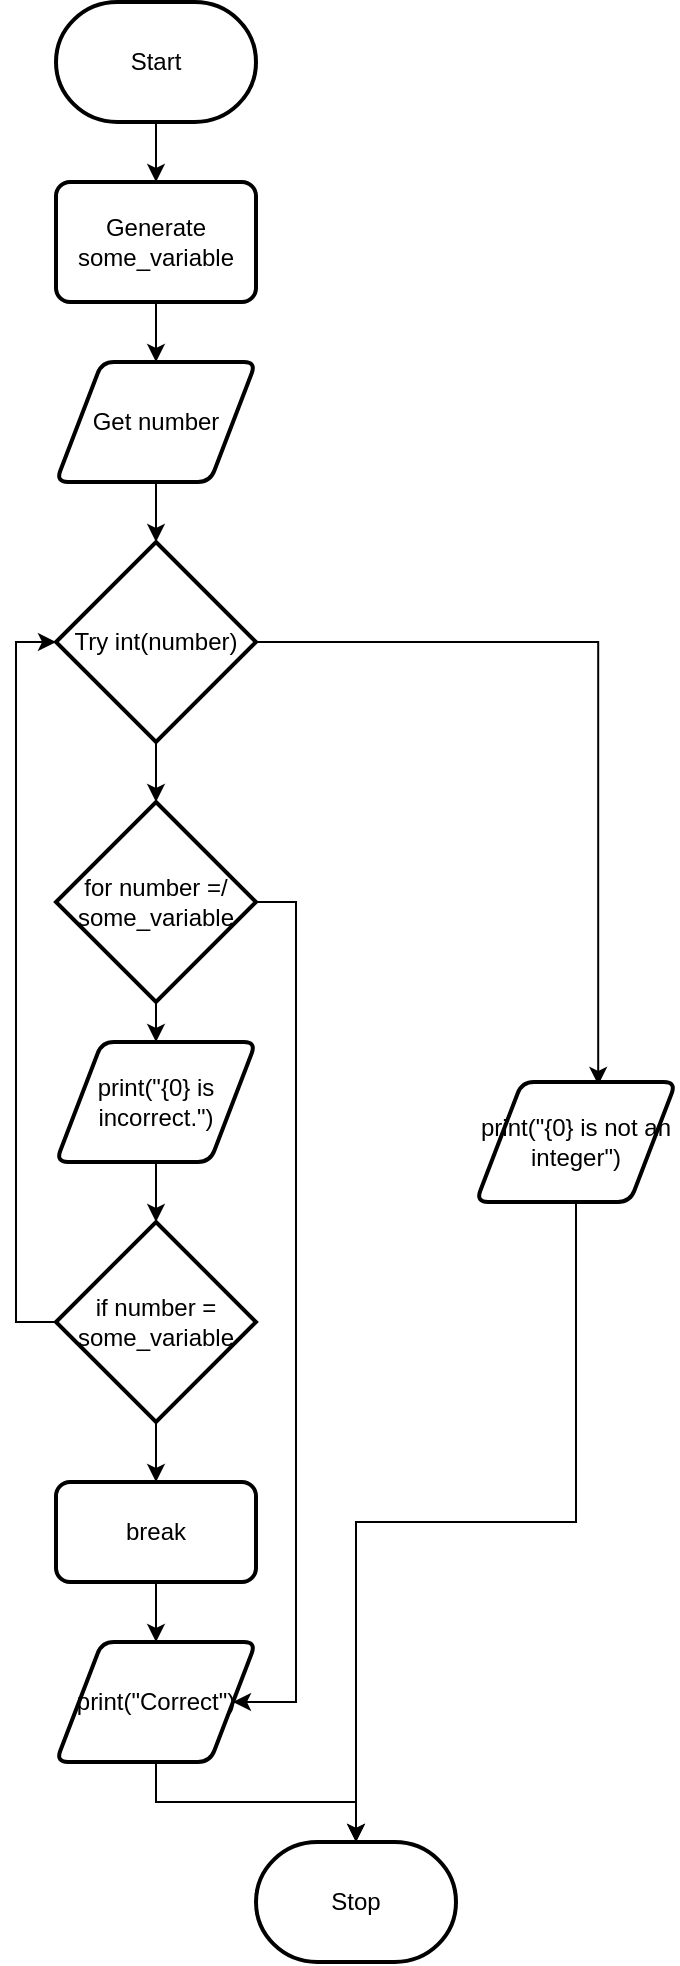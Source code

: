 <mxfile version="14.6.13" type="github"><diagram id="rT5-BQHX5ByaVIbyvw0x" name="Page-1"><mxGraphModel dx="582" dy="383" grid="1" gridSize="10" guides="1" tooltips="1" connect="1" arrows="1" fold="1" page="1" pageScale="1" pageWidth="850" pageHeight="1100" math="0" shadow="0"><root><mxCell id="0"/><mxCell id="1" parent="0"/><mxCell id="D4Q1Ec_3cPqec6CAWiIQ-16" style="edgeStyle=orthogonalEdgeStyle;rounded=0;orthogonalLoop=1;jettySize=auto;html=1;exitX=0.5;exitY=1;exitDx=0;exitDy=0;exitPerimeter=0;entryX=0.5;entryY=0;entryDx=0;entryDy=0;" parent="1" source="D4Q1Ec_3cPqec6CAWiIQ-1" target="D4Q1Ec_3cPqec6CAWiIQ-3" edge="1"><mxGeometry relative="1" as="geometry"/></mxCell><mxCell id="D4Q1Ec_3cPqec6CAWiIQ-1" value="Start" style="strokeWidth=2;html=1;shape=mxgraph.flowchart.terminator;whiteSpace=wrap;" parent="1" vertex="1"><mxGeometry x="250" y="190" width="100" height="60" as="geometry"/></mxCell><mxCell id="D4Q1Ec_3cPqec6CAWiIQ-17" style="edgeStyle=orthogonalEdgeStyle;rounded=0;orthogonalLoop=1;jettySize=auto;html=1;exitX=0.5;exitY=1;exitDx=0;exitDy=0;entryX=0.5;entryY=0;entryDx=0;entryDy=0;" parent="1" source="D4Q1Ec_3cPqec6CAWiIQ-3" target="D4Q1Ec_3cPqec6CAWiIQ-4" edge="1"><mxGeometry relative="1" as="geometry"/></mxCell><mxCell id="D4Q1Ec_3cPqec6CAWiIQ-3" value="Generate some_variable" style="rounded=1;whiteSpace=wrap;html=1;absoluteArcSize=1;arcSize=14;strokeWidth=2;" parent="1" vertex="1"><mxGeometry x="250" y="280" width="100" height="60" as="geometry"/></mxCell><mxCell id="D4Q1Ec_3cPqec6CAWiIQ-18" style="edgeStyle=orthogonalEdgeStyle;rounded=0;orthogonalLoop=1;jettySize=auto;html=1;exitX=0.5;exitY=1;exitDx=0;exitDy=0;entryX=0.5;entryY=0;entryDx=0;entryDy=0;entryPerimeter=0;" parent="1" source="D4Q1Ec_3cPqec6CAWiIQ-4" target="D4Q1Ec_3cPqec6CAWiIQ-5" edge="1"><mxGeometry relative="1" as="geometry"/></mxCell><mxCell id="D4Q1Ec_3cPqec6CAWiIQ-4" value="Get number" style="shape=parallelogram;html=1;strokeWidth=2;perimeter=parallelogramPerimeter;whiteSpace=wrap;rounded=1;arcSize=12;size=0.23;" parent="1" vertex="1"><mxGeometry x="250" y="370" width="100" height="60" as="geometry"/></mxCell><mxCell id="D4Q1Ec_3cPqec6CAWiIQ-12" style="edgeStyle=orthogonalEdgeStyle;rounded=0;orthogonalLoop=1;jettySize=auto;html=1;exitX=0.5;exitY=1;exitDx=0;exitDy=0;exitPerimeter=0;entryX=0.5;entryY=0;entryDx=0;entryDy=0;entryPerimeter=0;" parent="1" source="D4Q1Ec_3cPqec6CAWiIQ-5" target="D4Q1Ec_3cPqec6CAWiIQ-7" edge="1"><mxGeometry relative="1" as="geometry"/></mxCell><mxCell id="D4Q1Ec_3cPqec6CAWiIQ-15" style="edgeStyle=orthogonalEdgeStyle;rounded=0;orthogonalLoop=1;jettySize=auto;html=1;exitX=1;exitY=0.5;exitDx=0;exitDy=0;exitPerimeter=0;entryX=0.611;entryY=0.024;entryDx=0;entryDy=0;entryPerimeter=0;" parent="1" source="D4Q1Ec_3cPqec6CAWiIQ-5" target="D4Q1Ec_3cPqec6CAWiIQ-11" edge="1"><mxGeometry relative="1" as="geometry"/></mxCell><mxCell id="D4Q1Ec_3cPqec6CAWiIQ-5" value="Try int(number)" style="strokeWidth=2;html=1;shape=mxgraph.flowchart.decision;whiteSpace=wrap;" parent="1" vertex="1"><mxGeometry x="250" y="460" width="100" height="100" as="geometry"/></mxCell><mxCell id="vtrAEs-8hXPiwkJc4Q6O-7" style="edgeStyle=orthogonalEdgeStyle;rounded=0;orthogonalLoop=1;jettySize=auto;html=1;exitX=0.5;exitY=1;exitDx=0;exitDy=0;exitPerimeter=0;entryX=0.5;entryY=0;entryDx=0;entryDy=0;" edge="1" parent="1" source="D4Q1Ec_3cPqec6CAWiIQ-7" target="vtrAEs-8hXPiwkJc4Q6O-3"><mxGeometry relative="1" as="geometry"/></mxCell><mxCell id="vtrAEs-8hXPiwkJc4Q6O-12" style="edgeStyle=orthogonalEdgeStyle;rounded=0;orthogonalLoop=1;jettySize=auto;html=1;exitX=1;exitY=0.5;exitDx=0;exitDy=0;exitPerimeter=0;entryX=1;entryY=0.5;entryDx=0;entryDy=0;" edge="1" parent="1" source="D4Q1Ec_3cPqec6CAWiIQ-7" target="vtrAEs-8hXPiwkJc4Q6O-8"><mxGeometry relative="1" as="geometry"><Array as="points"><mxPoint x="370" y="640"/><mxPoint x="370" y="1040"/></Array></mxGeometry></mxCell><mxCell id="D4Q1Ec_3cPqec6CAWiIQ-7" value="for number =/ some_variable" style="strokeWidth=2;html=1;shape=mxgraph.flowchart.decision;whiteSpace=wrap;" parent="1" vertex="1"><mxGeometry x="250" y="590" width="100" height="100" as="geometry"/></mxCell><mxCell id="D4Q1Ec_3cPqec6CAWiIQ-10" value="Stop" style="strokeWidth=2;html=1;shape=mxgraph.flowchart.terminator;whiteSpace=wrap;" parent="1" vertex="1"><mxGeometry x="350" y="1110" width="100" height="60" as="geometry"/></mxCell><mxCell id="D4Q1Ec_3cPqec6CAWiIQ-19" style="edgeStyle=orthogonalEdgeStyle;rounded=0;orthogonalLoop=1;jettySize=auto;html=1;exitX=0.5;exitY=1;exitDx=0;exitDy=0;entryX=0.5;entryY=0;entryDx=0;entryDy=0;entryPerimeter=0;" parent="1" source="D4Q1Ec_3cPqec6CAWiIQ-11" target="D4Q1Ec_3cPqec6CAWiIQ-10" edge="1"><mxGeometry relative="1" as="geometry"/></mxCell><mxCell id="D4Q1Ec_3cPqec6CAWiIQ-11" value="print(&quot;{0} is not an integer&quot;)" style="shape=parallelogram;html=1;strokeWidth=2;perimeter=parallelogramPerimeter;whiteSpace=wrap;rounded=1;arcSize=12;size=0.23;" parent="1" vertex="1"><mxGeometry x="460" y="730" width="100" height="60" as="geometry"/></mxCell><mxCell id="vtrAEs-8hXPiwkJc4Q6O-5" style="edgeStyle=orthogonalEdgeStyle;rounded=0;orthogonalLoop=1;jettySize=auto;html=1;exitX=0.5;exitY=1;exitDx=0;exitDy=0;exitPerimeter=0;entryX=0.5;entryY=0;entryDx=0;entryDy=0;" edge="1" parent="1" source="vtrAEs-8hXPiwkJc4Q6O-2" target="vtrAEs-8hXPiwkJc4Q6O-4"><mxGeometry relative="1" as="geometry"/></mxCell><mxCell id="vtrAEs-8hXPiwkJc4Q6O-11" style="edgeStyle=orthogonalEdgeStyle;rounded=0;orthogonalLoop=1;jettySize=auto;html=1;exitX=0;exitY=0.5;exitDx=0;exitDy=0;exitPerimeter=0;entryX=0;entryY=0.5;entryDx=0;entryDy=0;entryPerimeter=0;" edge="1" parent="1" source="vtrAEs-8hXPiwkJc4Q6O-2" target="D4Q1Ec_3cPqec6CAWiIQ-5"><mxGeometry relative="1" as="geometry"/></mxCell><mxCell id="vtrAEs-8hXPiwkJc4Q6O-2" value="if number = some_variable" style="strokeWidth=2;html=1;shape=mxgraph.flowchart.decision;whiteSpace=wrap;" vertex="1" parent="1"><mxGeometry x="250" y="800" width="100" height="100" as="geometry"/></mxCell><mxCell id="vtrAEs-8hXPiwkJc4Q6O-6" style="edgeStyle=orthogonalEdgeStyle;rounded=0;orthogonalLoop=1;jettySize=auto;html=1;exitX=0.5;exitY=1;exitDx=0;exitDy=0;entryX=0.5;entryY=0;entryDx=0;entryDy=0;entryPerimeter=0;" edge="1" parent="1" source="vtrAEs-8hXPiwkJc4Q6O-3" target="vtrAEs-8hXPiwkJc4Q6O-2"><mxGeometry relative="1" as="geometry"/></mxCell><mxCell id="vtrAEs-8hXPiwkJc4Q6O-3" value="print(&quot;{0} is incorrect.&quot;)" style="shape=parallelogram;html=1;strokeWidth=2;perimeter=parallelogramPerimeter;whiteSpace=wrap;rounded=1;arcSize=12;size=0.23;" vertex="1" parent="1"><mxGeometry x="250" y="710" width="100" height="60" as="geometry"/></mxCell><mxCell id="vtrAEs-8hXPiwkJc4Q6O-9" style="edgeStyle=orthogonalEdgeStyle;rounded=0;orthogonalLoop=1;jettySize=auto;html=1;exitX=0.5;exitY=1;exitDx=0;exitDy=0;entryX=0.5;entryY=0;entryDx=0;entryDy=0;" edge="1" parent="1" source="vtrAEs-8hXPiwkJc4Q6O-4" target="vtrAEs-8hXPiwkJc4Q6O-8"><mxGeometry relative="1" as="geometry"/></mxCell><mxCell id="vtrAEs-8hXPiwkJc4Q6O-4" value="break" style="rounded=1;whiteSpace=wrap;html=1;absoluteArcSize=1;arcSize=14;strokeWidth=2;" vertex="1" parent="1"><mxGeometry x="250" y="930" width="100" height="50" as="geometry"/></mxCell><mxCell id="vtrAEs-8hXPiwkJc4Q6O-10" style="edgeStyle=orthogonalEdgeStyle;rounded=0;orthogonalLoop=1;jettySize=auto;html=1;exitX=0.5;exitY=1;exitDx=0;exitDy=0;entryX=0.5;entryY=0;entryDx=0;entryDy=0;entryPerimeter=0;" edge="1" parent="1" source="vtrAEs-8hXPiwkJc4Q6O-8" target="D4Q1Ec_3cPqec6CAWiIQ-10"><mxGeometry relative="1" as="geometry"/></mxCell><mxCell id="vtrAEs-8hXPiwkJc4Q6O-8" value="print(&quot;Correct&quot;)" style="shape=parallelogram;html=1;strokeWidth=2;perimeter=parallelogramPerimeter;whiteSpace=wrap;rounded=1;arcSize=12;size=0.23;" vertex="1" parent="1"><mxGeometry x="250" y="1010" width="100" height="60" as="geometry"/></mxCell></root></mxGraphModel></diagram></mxfile>